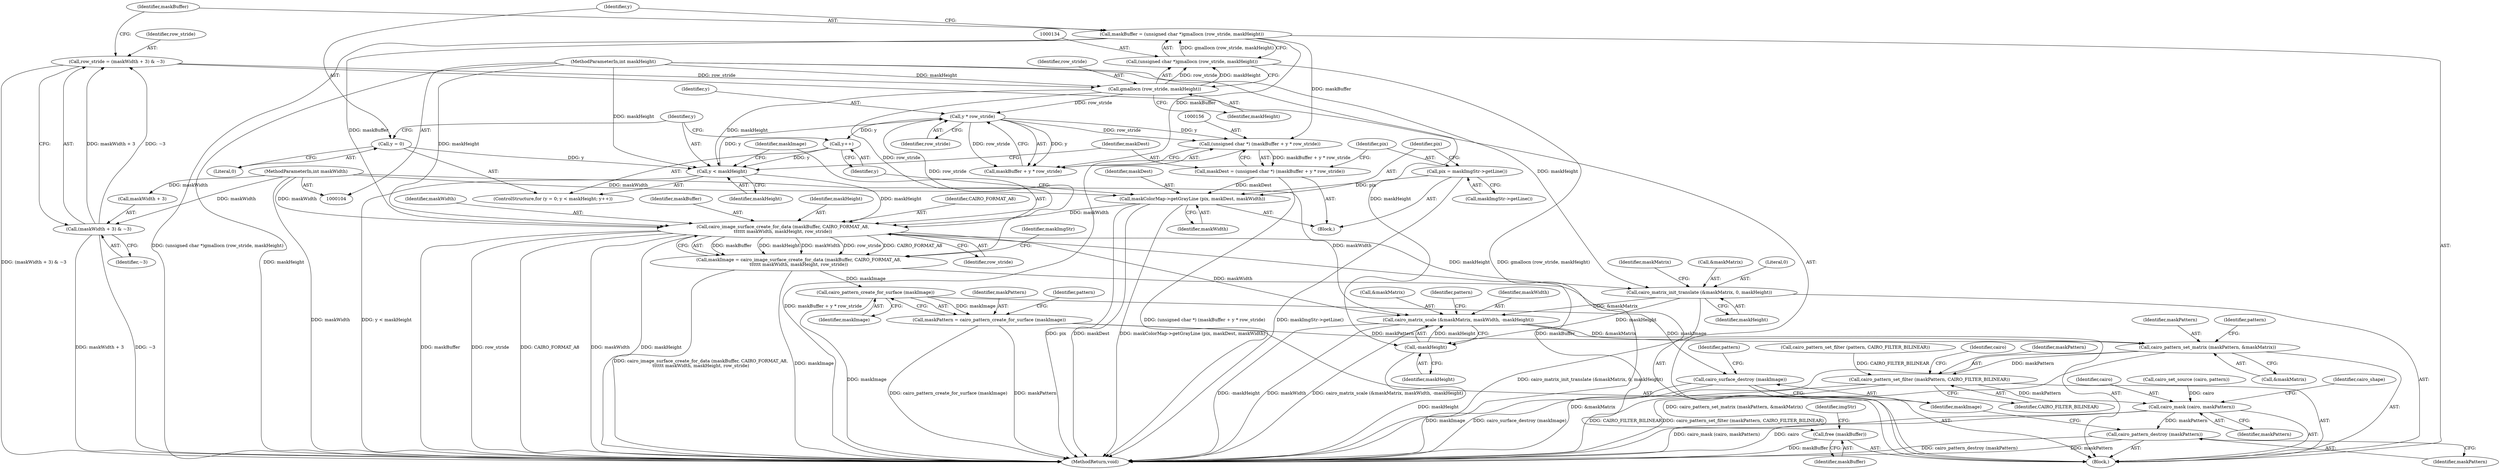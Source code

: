 digraph "0_poppler_7b2d314a61fd0e12f47c62996cb49ec0d1ba747a_3@API" {
"1000171" [label="(Call,cairo_image_surface_create_for_data (maskBuffer, CAIRO_FORMAT_A8,\n\t\t\t\t\t\t maskWidth, maskHeight, row_stride))"];
"1000131" [label="(Call,maskBuffer = (unsigned char *)gmallocn (row_stride, maskHeight))"];
"1000133" [label="(Call,(unsigned char *)gmallocn (row_stride, maskHeight))"];
"1000135" [label="(Call,gmallocn (row_stride, maskHeight))"];
"1000123" [label="(Call,row_stride = (maskWidth + 3) & ~3)"];
"1000125" [label="(Call,(maskWidth + 3) & ~3)"];
"1000112" [label="(MethodParameterIn,int maskWidth)"];
"1000113" [label="(MethodParameterIn,int maskHeight)"];
"1000165" [label="(Call,maskColorMap->getGrayLine (pix, maskDest, maskWidth))"];
"1000162" [label="(Call,pix = maskImgStr->getLine())"];
"1000153" [label="(Call,maskDest = (unsigned char *) (maskBuffer + y * row_stride))"];
"1000155" [label="(Call,(unsigned char *) (maskBuffer + y * row_stride))"];
"1000159" [label="(Call,y * row_stride)"];
"1000147" [label="(Call,y < maskHeight)"];
"1000150" [label="(Call,y++)"];
"1000144" [label="(Call,y = 0)"];
"1000169" [label="(Call,maskImage = cairo_image_surface_create_for_data (maskBuffer, CAIRO_FORMAT_A8,\n\t\t\t\t\t\t maskWidth, maskHeight, row_stride))"];
"1000266" [label="(Call,cairo_pattern_create_for_surface (maskImage))"];
"1000264" [label="(Call,maskPattern = cairo_pattern_create_for_surface (maskImage))"];
"1000307" [label="(Call,cairo_pattern_set_matrix (maskPattern, &maskMatrix))"];
"1000314" [label="(Call,cairo_pattern_set_filter (maskPattern, CAIRO_FILTER_BILINEAR))"];
"1000320" [label="(Call,cairo_mask (cairo, maskPattern))"];
"1000334" [label="(Call,cairo_pattern_destroy (maskPattern))"];
"1000336" [label="(Call,cairo_surface_destroy (maskImage))"];
"1000292" [label="(Call,cairo_matrix_init_translate (&maskMatrix, 0, maskHeight))"];
"1000297" [label="(Call,cairo_matrix_scale (&maskMatrix, maskWidth, -maskHeight))"];
"1000301" [label="(Call,-maskHeight)"];
"1000344" [label="(Call,free (maskBuffer))"];
"1000113" [label="(MethodParameterIn,int maskHeight)"];
"1000112" [label="(MethodParameterIn,int maskWidth)"];
"1000347" [label="(Identifier,imgStr)"];
"1000164" [label="(Call,maskImgStr->getLine())"];
"1000345" [label="(Identifier,maskBuffer)"];
"1000161" [label="(Identifier,row_stride)"];
"1000152" [label="(Block,)"];
"1000308" [label="(Identifier,maskPattern)"];
"1000300" [label="(Identifier,maskWidth)"];
"1000309" [label="(Call,&maskMatrix)"];
"1000165" [label="(Call,maskColorMap->getGrayLine (pix, maskDest, maskWidth))"];
"1000334" [label="(Call,cairo_pattern_destroy (maskPattern))"];
"1000143" [label="(ControlStructure,for (y = 0; y < maskHeight; y++))"];
"1000135" [label="(Call,gmallocn (row_stride, maskHeight))"];
"1000167" [label="(Identifier,maskDest)"];
"1000337" [label="(Identifier,maskImage)"];
"1000173" [label="(Identifier,CAIRO_FORMAT_A8)"];
"1000171" [label="(Call,cairo_image_surface_create_for_data (maskBuffer, CAIRO_FORMAT_A8,\n\t\t\t\t\t\t maskWidth, maskHeight, row_stride))"];
"1000159" [label="(Call,y * row_stride)"];
"1000137" [label="(Identifier,maskHeight)"];
"1000170" [label="(Identifier,maskImage)"];
"1000166" [label="(Identifier,pix)"];
"1000311" [label="(Call,cairo_pattern_set_filter (pattern, CAIRO_FILTER_BILINEAR))"];
"1000174" [label="(Identifier,maskWidth)"];
"1000151" [label="(Identifier,y)"];
"1000172" [label="(Identifier,maskBuffer)"];
"1000299" [label="(Identifier,maskMatrix)"];
"1000131" [label="(Call,maskBuffer = (unsigned char *)gmallocn (row_stride, maskHeight))"];
"1000265" [label="(Identifier,maskPattern)"];
"1000123" [label="(Call,row_stride = (maskWidth + 3) & ~3)"];
"1000322" [label="(Identifier,maskPattern)"];
"1000266" [label="(Call,cairo_pattern_create_for_surface (maskImage))"];
"1000160" [label="(Identifier,y)"];
"1000318" [label="(Identifier,cairo)"];
"1000155" [label="(Call,(unsigned char *) (maskBuffer + y * row_stride))"];
"1000314" [label="(Call,cairo_pattern_set_filter (maskPattern, CAIRO_FILTER_BILINEAR))"];
"1000149" [label="(Identifier,maskHeight)"];
"1000144" [label="(Call,y = 0)"];
"1000150" [label="(Call,y++)"];
"1000146" [label="(Literal,0)"];
"1000125" [label="(Call,(maskWidth + 3) & ~3)"];
"1000162" [label="(Call,pix = maskImgStr->getLine())"];
"1000336" [label="(Call,cairo_surface_destroy (maskImage))"];
"1000307" [label="(Call,cairo_pattern_set_matrix (maskPattern, &maskMatrix))"];
"1000320" [label="(Call,cairo_mask (cairo, maskPattern))"];
"1000344" [label="(Call,free (maskBuffer))"];
"1000147" [label="(Call,y < maskHeight)"];
"1000124" [label="(Identifier,row_stride)"];
"1000133" [label="(Call,(unsigned char *)gmallocn (row_stride, maskHeight))"];
"1000126" [label="(Call,maskWidth + 3)"];
"1000292" [label="(Call,cairo_matrix_init_translate (&maskMatrix, 0, maskHeight))"];
"1000154" [label="(Identifier,maskDest)"];
"1000293" [label="(Call,&maskMatrix)"];
"1000115" [label="(Block,)"];
"1000157" [label="(Call,maskBuffer + y * row_stride)"];
"1000296" [label="(Identifier,maskHeight)"];
"1000321" [label="(Identifier,cairo)"];
"1000264" [label="(Call,maskPattern = cairo_pattern_create_for_surface (maskImage))"];
"1000129" [label="(Identifier,~3)"];
"1000295" [label="(Literal,0)"];
"1000312" [label="(Identifier,pattern)"];
"1000317" [label="(Call,cairo_set_source (cairo, pattern))"];
"1000298" [label="(Call,&maskMatrix)"];
"1000148" [label="(Identifier,y)"];
"1000339" [label="(Identifier,pattern)"];
"1000304" [label="(Identifier,pattern)"];
"1000267" [label="(Identifier,maskImage)"];
"1000178" [label="(Identifier,maskImgStr)"];
"1000169" [label="(Call,maskImage = cairo_image_surface_create_for_data (maskBuffer, CAIRO_FORMAT_A8,\n\t\t\t\t\t\t maskWidth, maskHeight, row_stride))"];
"1000153" [label="(Call,maskDest = (unsigned char *) (maskBuffer + y * row_stride))"];
"1000163" [label="(Identifier,pix)"];
"1000270" [label="(Identifier,pattern)"];
"1000324" [label="(Identifier,cairo_shape)"];
"1000175" [label="(Identifier,maskHeight)"];
"1000348" [label="(MethodReturn,void)"];
"1000297" [label="(Call,cairo_matrix_scale (&maskMatrix, maskWidth, -maskHeight))"];
"1000315" [label="(Identifier,maskPattern)"];
"1000132" [label="(Identifier,maskBuffer)"];
"1000302" [label="(Identifier,maskHeight)"];
"1000301" [label="(Call,-maskHeight)"];
"1000176" [label="(Identifier,row_stride)"];
"1000145" [label="(Identifier,y)"];
"1000136" [label="(Identifier,row_stride)"];
"1000335" [label="(Identifier,maskPattern)"];
"1000316" [label="(Identifier,CAIRO_FILTER_BILINEAR)"];
"1000168" [label="(Identifier,maskWidth)"];
"1000171" -> "1000169"  [label="AST: "];
"1000171" -> "1000176"  [label="CFG: "];
"1000172" -> "1000171"  [label="AST: "];
"1000173" -> "1000171"  [label="AST: "];
"1000174" -> "1000171"  [label="AST: "];
"1000175" -> "1000171"  [label="AST: "];
"1000176" -> "1000171"  [label="AST: "];
"1000169" -> "1000171"  [label="CFG: "];
"1000171" -> "1000348"  [label="DDG: maskBuffer"];
"1000171" -> "1000348"  [label="DDG: row_stride"];
"1000171" -> "1000348"  [label="DDG: CAIRO_FORMAT_A8"];
"1000171" -> "1000348"  [label="DDG: maskWidth"];
"1000171" -> "1000348"  [label="DDG: maskHeight"];
"1000171" -> "1000169"  [label="DDG: maskBuffer"];
"1000171" -> "1000169"  [label="DDG: maskHeight"];
"1000171" -> "1000169"  [label="DDG: maskWidth"];
"1000171" -> "1000169"  [label="DDG: row_stride"];
"1000171" -> "1000169"  [label="DDG: CAIRO_FORMAT_A8"];
"1000131" -> "1000171"  [label="DDG: maskBuffer"];
"1000165" -> "1000171"  [label="DDG: maskWidth"];
"1000112" -> "1000171"  [label="DDG: maskWidth"];
"1000147" -> "1000171"  [label="DDG: maskHeight"];
"1000113" -> "1000171"  [label="DDG: maskHeight"];
"1000135" -> "1000171"  [label="DDG: row_stride"];
"1000159" -> "1000171"  [label="DDG: row_stride"];
"1000171" -> "1000292"  [label="DDG: maskHeight"];
"1000171" -> "1000297"  [label="DDG: maskWidth"];
"1000171" -> "1000344"  [label="DDG: maskBuffer"];
"1000131" -> "1000115"  [label="AST: "];
"1000131" -> "1000133"  [label="CFG: "];
"1000132" -> "1000131"  [label="AST: "];
"1000133" -> "1000131"  [label="AST: "];
"1000145" -> "1000131"  [label="CFG: "];
"1000131" -> "1000348"  [label="DDG: (unsigned char *)gmallocn (row_stride, maskHeight)"];
"1000133" -> "1000131"  [label="DDG: gmallocn (row_stride, maskHeight)"];
"1000131" -> "1000155"  [label="DDG: maskBuffer"];
"1000131" -> "1000157"  [label="DDG: maskBuffer"];
"1000133" -> "1000135"  [label="CFG: "];
"1000134" -> "1000133"  [label="AST: "];
"1000135" -> "1000133"  [label="AST: "];
"1000133" -> "1000348"  [label="DDG: gmallocn (row_stride, maskHeight)"];
"1000135" -> "1000133"  [label="DDG: row_stride"];
"1000135" -> "1000133"  [label="DDG: maskHeight"];
"1000135" -> "1000137"  [label="CFG: "];
"1000136" -> "1000135"  [label="AST: "];
"1000137" -> "1000135"  [label="AST: "];
"1000123" -> "1000135"  [label="DDG: row_stride"];
"1000113" -> "1000135"  [label="DDG: maskHeight"];
"1000135" -> "1000147"  [label="DDG: maskHeight"];
"1000135" -> "1000159"  [label="DDG: row_stride"];
"1000123" -> "1000115"  [label="AST: "];
"1000123" -> "1000125"  [label="CFG: "];
"1000124" -> "1000123"  [label="AST: "];
"1000125" -> "1000123"  [label="AST: "];
"1000132" -> "1000123"  [label="CFG: "];
"1000123" -> "1000348"  [label="DDG: (maskWidth + 3) & ~3"];
"1000125" -> "1000123"  [label="DDG: maskWidth + 3"];
"1000125" -> "1000123"  [label="DDG: ~3"];
"1000125" -> "1000129"  [label="CFG: "];
"1000126" -> "1000125"  [label="AST: "];
"1000129" -> "1000125"  [label="AST: "];
"1000125" -> "1000348"  [label="DDG: maskWidth + 3"];
"1000125" -> "1000348"  [label="DDG: ~3"];
"1000112" -> "1000125"  [label="DDG: maskWidth"];
"1000112" -> "1000104"  [label="AST: "];
"1000112" -> "1000348"  [label="DDG: maskWidth"];
"1000112" -> "1000126"  [label="DDG: maskWidth"];
"1000112" -> "1000165"  [label="DDG: maskWidth"];
"1000112" -> "1000297"  [label="DDG: maskWidth"];
"1000113" -> "1000104"  [label="AST: "];
"1000113" -> "1000348"  [label="DDG: maskHeight"];
"1000113" -> "1000147"  [label="DDG: maskHeight"];
"1000113" -> "1000292"  [label="DDG: maskHeight"];
"1000113" -> "1000301"  [label="DDG: maskHeight"];
"1000165" -> "1000152"  [label="AST: "];
"1000165" -> "1000168"  [label="CFG: "];
"1000166" -> "1000165"  [label="AST: "];
"1000167" -> "1000165"  [label="AST: "];
"1000168" -> "1000165"  [label="AST: "];
"1000151" -> "1000165"  [label="CFG: "];
"1000165" -> "1000348"  [label="DDG: pix"];
"1000165" -> "1000348"  [label="DDG: maskDest"];
"1000165" -> "1000348"  [label="DDG: maskColorMap->getGrayLine (pix, maskDest, maskWidth)"];
"1000162" -> "1000165"  [label="DDG: pix"];
"1000153" -> "1000165"  [label="DDG: maskDest"];
"1000162" -> "1000152"  [label="AST: "];
"1000162" -> "1000164"  [label="CFG: "];
"1000163" -> "1000162"  [label="AST: "];
"1000164" -> "1000162"  [label="AST: "];
"1000166" -> "1000162"  [label="CFG: "];
"1000162" -> "1000348"  [label="DDG: maskImgStr->getLine()"];
"1000153" -> "1000152"  [label="AST: "];
"1000153" -> "1000155"  [label="CFG: "];
"1000154" -> "1000153"  [label="AST: "];
"1000155" -> "1000153"  [label="AST: "];
"1000163" -> "1000153"  [label="CFG: "];
"1000153" -> "1000348"  [label="DDG: (unsigned char *) (maskBuffer + y * row_stride)"];
"1000155" -> "1000153"  [label="DDG: maskBuffer + y * row_stride"];
"1000155" -> "1000157"  [label="CFG: "];
"1000156" -> "1000155"  [label="AST: "];
"1000157" -> "1000155"  [label="AST: "];
"1000155" -> "1000348"  [label="DDG: maskBuffer + y * row_stride"];
"1000159" -> "1000155"  [label="DDG: y"];
"1000159" -> "1000155"  [label="DDG: row_stride"];
"1000159" -> "1000157"  [label="AST: "];
"1000159" -> "1000161"  [label="CFG: "];
"1000160" -> "1000159"  [label="AST: "];
"1000161" -> "1000159"  [label="AST: "];
"1000157" -> "1000159"  [label="CFG: "];
"1000159" -> "1000150"  [label="DDG: y"];
"1000159" -> "1000157"  [label="DDG: y"];
"1000159" -> "1000157"  [label="DDG: row_stride"];
"1000147" -> "1000159"  [label="DDG: y"];
"1000147" -> "1000143"  [label="AST: "];
"1000147" -> "1000149"  [label="CFG: "];
"1000148" -> "1000147"  [label="AST: "];
"1000149" -> "1000147"  [label="AST: "];
"1000154" -> "1000147"  [label="CFG: "];
"1000170" -> "1000147"  [label="CFG: "];
"1000147" -> "1000348"  [label="DDG: y < maskHeight"];
"1000150" -> "1000147"  [label="DDG: y"];
"1000144" -> "1000147"  [label="DDG: y"];
"1000150" -> "1000143"  [label="AST: "];
"1000150" -> "1000151"  [label="CFG: "];
"1000151" -> "1000150"  [label="AST: "];
"1000148" -> "1000150"  [label="CFG: "];
"1000144" -> "1000143"  [label="AST: "];
"1000144" -> "1000146"  [label="CFG: "];
"1000145" -> "1000144"  [label="AST: "];
"1000146" -> "1000144"  [label="AST: "];
"1000148" -> "1000144"  [label="CFG: "];
"1000169" -> "1000115"  [label="AST: "];
"1000170" -> "1000169"  [label="AST: "];
"1000178" -> "1000169"  [label="CFG: "];
"1000169" -> "1000348"  [label="DDG: cairo_image_surface_create_for_data (maskBuffer, CAIRO_FORMAT_A8,\n\t\t\t\t\t\t maskWidth, maskHeight, row_stride)"];
"1000169" -> "1000348"  [label="DDG: maskImage"];
"1000169" -> "1000266"  [label="DDG: maskImage"];
"1000266" -> "1000264"  [label="AST: "];
"1000266" -> "1000267"  [label="CFG: "];
"1000267" -> "1000266"  [label="AST: "];
"1000264" -> "1000266"  [label="CFG: "];
"1000266" -> "1000348"  [label="DDG: maskImage"];
"1000266" -> "1000264"  [label="DDG: maskImage"];
"1000266" -> "1000336"  [label="DDG: maskImage"];
"1000264" -> "1000115"  [label="AST: "];
"1000265" -> "1000264"  [label="AST: "];
"1000270" -> "1000264"  [label="CFG: "];
"1000264" -> "1000348"  [label="DDG: maskPattern"];
"1000264" -> "1000348"  [label="DDG: cairo_pattern_create_for_surface (maskImage)"];
"1000264" -> "1000307"  [label="DDG: maskPattern"];
"1000307" -> "1000115"  [label="AST: "];
"1000307" -> "1000309"  [label="CFG: "];
"1000308" -> "1000307"  [label="AST: "];
"1000309" -> "1000307"  [label="AST: "];
"1000312" -> "1000307"  [label="CFG: "];
"1000307" -> "1000348"  [label="DDG: &maskMatrix"];
"1000307" -> "1000348"  [label="DDG: cairo_pattern_set_matrix (maskPattern, &maskMatrix)"];
"1000297" -> "1000307"  [label="DDG: &maskMatrix"];
"1000307" -> "1000314"  [label="DDG: maskPattern"];
"1000314" -> "1000115"  [label="AST: "];
"1000314" -> "1000316"  [label="CFG: "];
"1000315" -> "1000314"  [label="AST: "];
"1000316" -> "1000314"  [label="AST: "];
"1000318" -> "1000314"  [label="CFG: "];
"1000314" -> "1000348"  [label="DDG: CAIRO_FILTER_BILINEAR"];
"1000314" -> "1000348"  [label="DDG: cairo_pattern_set_filter (maskPattern, CAIRO_FILTER_BILINEAR)"];
"1000311" -> "1000314"  [label="DDG: CAIRO_FILTER_BILINEAR"];
"1000314" -> "1000320"  [label="DDG: maskPattern"];
"1000320" -> "1000115"  [label="AST: "];
"1000320" -> "1000322"  [label="CFG: "];
"1000321" -> "1000320"  [label="AST: "];
"1000322" -> "1000320"  [label="AST: "];
"1000324" -> "1000320"  [label="CFG: "];
"1000320" -> "1000348"  [label="DDG: cairo"];
"1000320" -> "1000348"  [label="DDG: cairo_mask (cairo, maskPattern)"];
"1000317" -> "1000320"  [label="DDG: cairo"];
"1000320" -> "1000334"  [label="DDG: maskPattern"];
"1000334" -> "1000115"  [label="AST: "];
"1000334" -> "1000335"  [label="CFG: "];
"1000335" -> "1000334"  [label="AST: "];
"1000337" -> "1000334"  [label="CFG: "];
"1000334" -> "1000348"  [label="DDG: cairo_pattern_destroy (maskPattern)"];
"1000334" -> "1000348"  [label="DDG: maskPattern"];
"1000336" -> "1000115"  [label="AST: "];
"1000336" -> "1000337"  [label="CFG: "];
"1000337" -> "1000336"  [label="AST: "];
"1000339" -> "1000336"  [label="CFG: "];
"1000336" -> "1000348"  [label="DDG: cairo_surface_destroy (maskImage)"];
"1000336" -> "1000348"  [label="DDG: maskImage"];
"1000292" -> "1000115"  [label="AST: "];
"1000292" -> "1000296"  [label="CFG: "];
"1000293" -> "1000292"  [label="AST: "];
"1000295" -> "1000292"  [label="AST: "];
"1000296" -> "1000292"  [label="AST: "];
"1000299" -> "1000292"  [label="CFG: "];
"1000292" -> "1000348"  [label="DDG: cairo_matrix_init_translate (&maskMatrix, 0, maskHeight)"];
"1000292" -> "1000297"  [label="DDG: &maskMatrix"];
"1000292" -> "1000301"  [label="DDG: maskHeight"];
"1000297" -> "1000115"  [label="AST: "];
"1000297" -> "1000301"  [label="CFG: "];
"1000298" -> "1000297"  [label="AST: "];
"1000300" -> "1000297"  [label="AST: "];
"1000301" -> "1000297"  [label="AST: "];
"1000304" -> "1000297"  [label="CFG: "];
"1000297" -> "1000348"  [label="DDG: -maskHeight"];
"1000297" -> "1000348"  [label="DDG: maskWidth"];
"1000297" -> "1000348"  [label="DDG: cairo_matrix_scale (&maskMatrix, maskWidth, -maskHeight)"];
"1000301" -> "1000297"  [label="DDG: maskHeight"];
"1000301" -> "1000302"  [label="CFG: "];
"1000302" -> "1000301"  [label="AST: "];
"1000301" -> "1000348"  [label="DDG: maskHeight"];
"1000344" -> "1000115"  [label="AST: "];
"1000344" -> "1000345"  [label="CFG: "];
"1000345" -> "1000344"  [label="AST: "];
"1000347" -> "1000344"  [label="CFG: "];
"1000344" -> "1000348"  [label="DDG: maskBuffer"];
}
